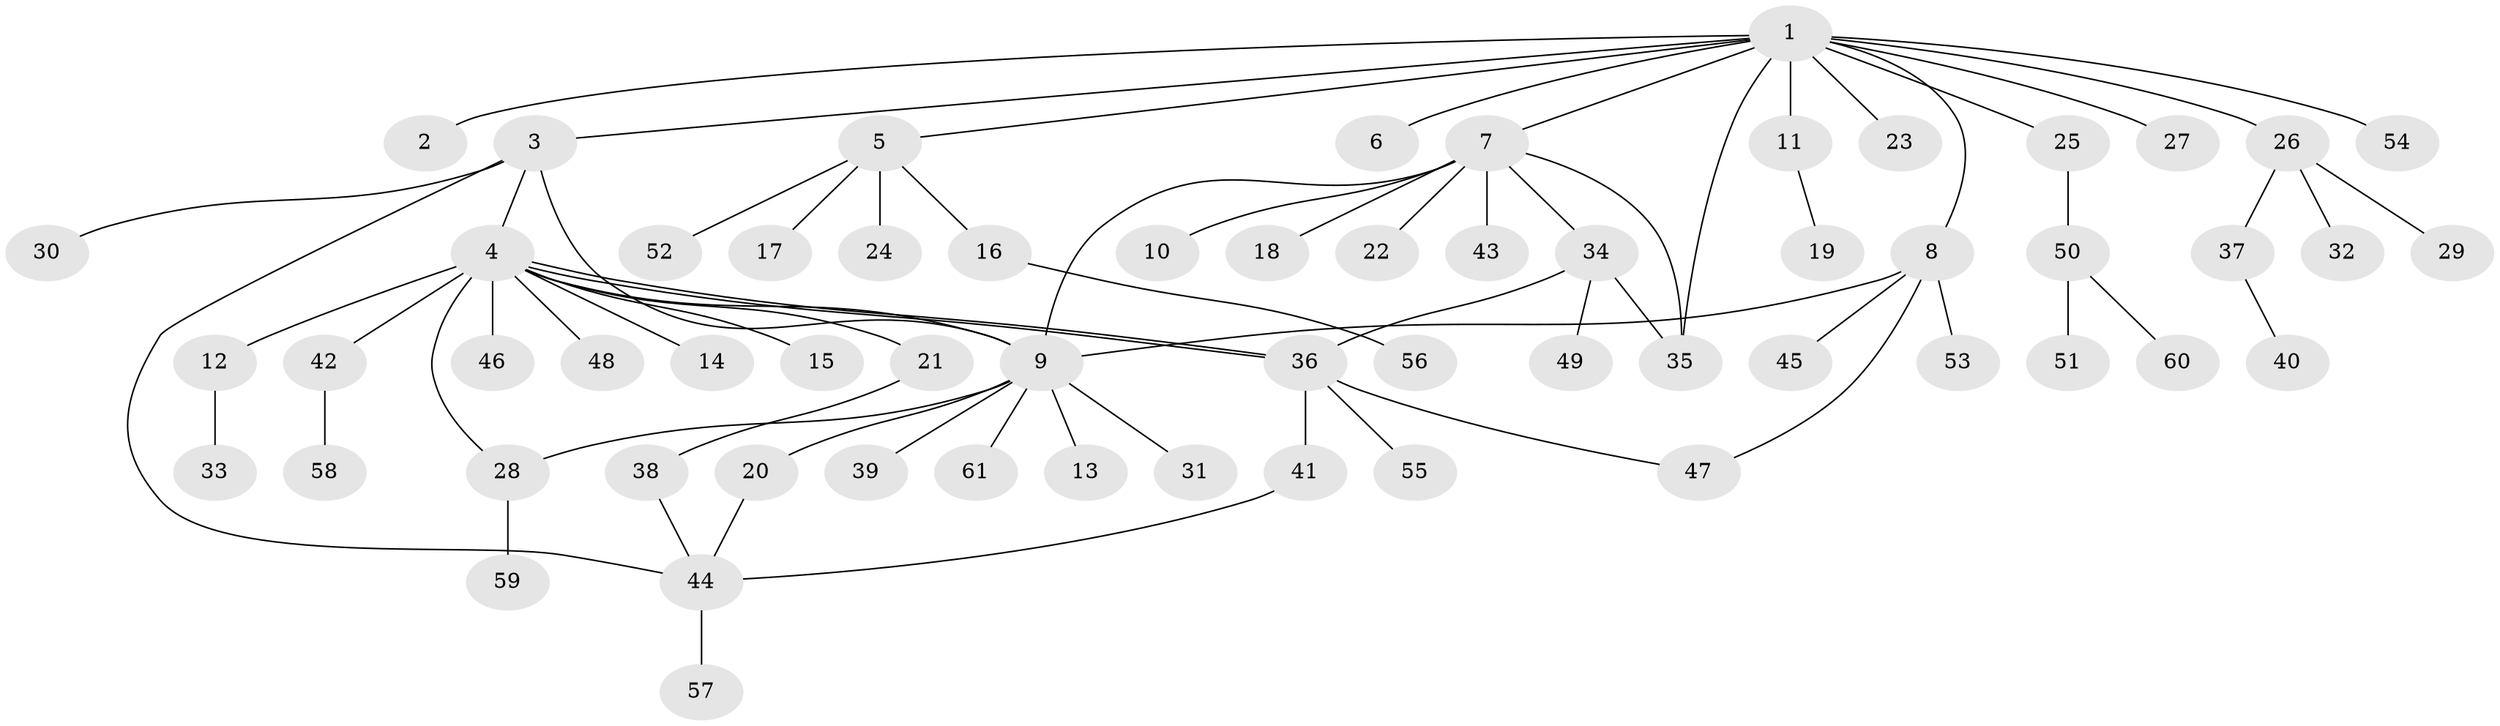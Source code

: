 // coarse degree distribution, {1: 0.7222222222222222, 9: 0.05555555555555555, 3: 0.1111111111111111, 8: 0.05555555555555555, 2: 0.05555555555555555}
// Generated by graph-tools (version 1.1) at 2025/51/03/04/25 21:51:02]
// undirected, 61 vertices, 72 edges
graph export_dot {
graph [start="1"]
  node [color=gray90,style=filled];
  1;
  2;
  3;
  4;
  5;
  6;
  7;
  8;
  9;
  10;
  11;
  12;
  13;
  14;
  15;
  16;
  17;
  18;
  19;
  20;
  21;
  22;
  23;
  24;
  25;
  26;
  27;
  28;
  29;
  30;
  31;
  32;
  33;
  34;
  35;
  36;
  37;
  38;
  39;
  40;
  41;
  42;
  43;
  44;
  45;
  46;
  47;
  48;
  49;
  50;
  51;
  52;
  53;
  54;
  55;
  56;
  57;
  58;
  59;
  60;
  61;
  1 -- 2;
  1 -- 3;
  1 -- 5;
  1 -- 6;
  1 -- 7;
  1 -- 8;
  1 -- 11;
  1 -- 23;
  1 -- 25;
  1 -- 26;
  1 -- 27;
  1 -- 35;
  1 -- 54;
  3 -- 4;
  3 -- 9;
  3 -- 30;
  3 -- 44;
  4 -- 9;
  4 -- 12;
  4 -- 14;
  4 -- 15;
  4 -- 21;
  4 -- 28;
  4 -- 36;
  4 -- 36;
  4 -- 42;
  4 -- 46;
  4 -- 48;
  5 -- 16;
  5 -- 17;
  5 -- 24;
  5 -- 52;
  7 -- 9;
  7 -- 10;
  7 -- 18;
  7 -- 22;
  7 -- 34;
  7 -- 35;
  7 -- 43;
  8 -- 9;
  8 -- 45;
  8 -- 47;
  8 -- 53;
  9 -- 13;
  9 -- 20;
  9 -- 28;
  9 -- 31;
  9 -- 39;
  9 -- 61;
  11 -- 19;
  12 -- 33;
  16 -- 56;
  20 -- 44;
  21 -- 38;
  25 -- 50;
  26 -- 29;
  26 -- 32;
  26 -- 37;
  28 -- 59;
  34 -- 35;
  34 -- 36;
  34 -- 49;
  36 -- 41;
  36 -- 47;
  36 -- 55;
  37 -- 40;
  38 -- 44;
  41 -- 44;
  42 -- 58;
  44 -- 57;
  50 -- 51;
  50 -- 60;
}
